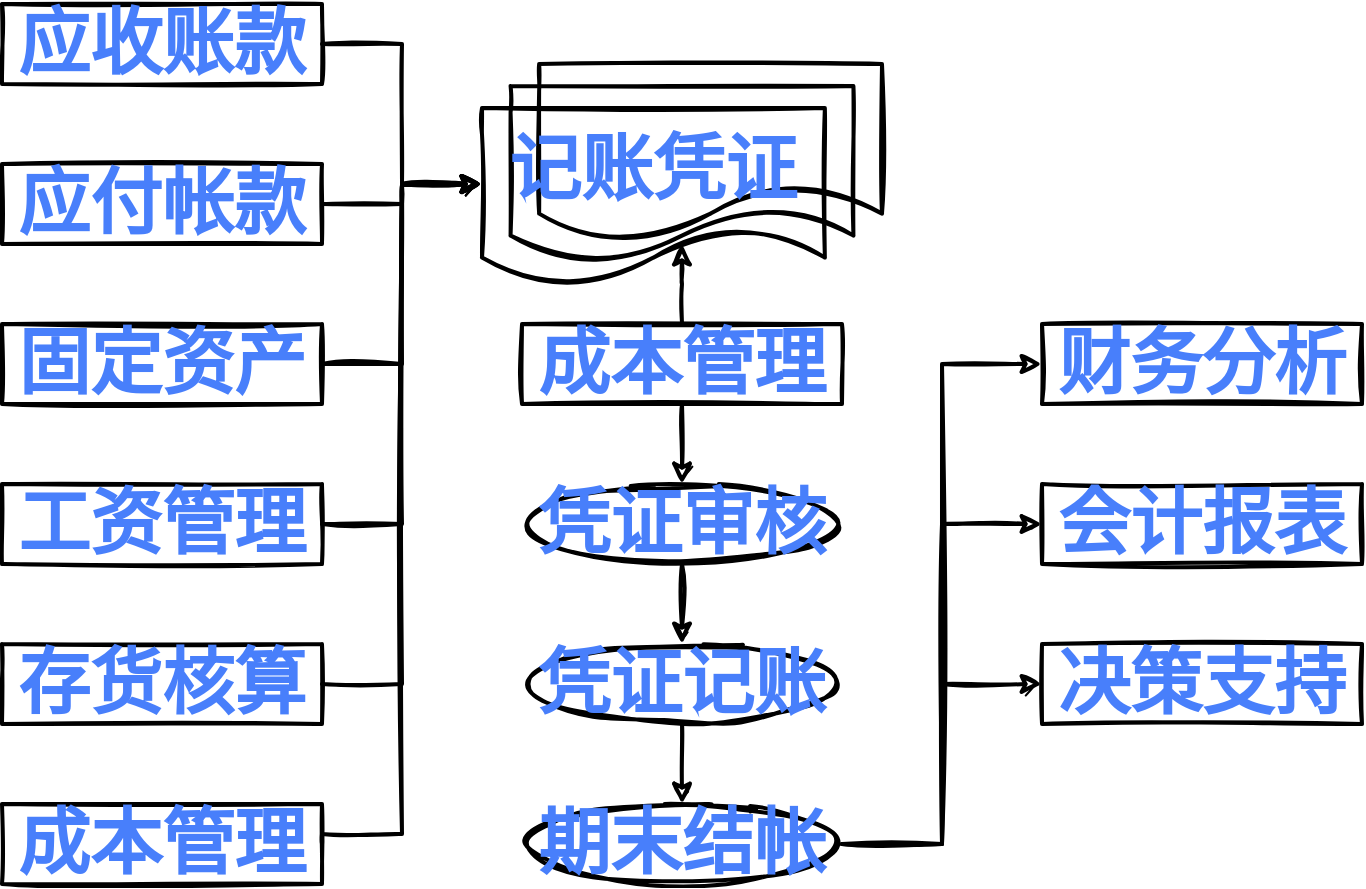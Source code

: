 <mxfile version="17.4.2" type="device"><diagram id="-zbOyiZ00xyS2qRLKsjW" name="Page-1"><mxGraphModel dx="1106" dy="997" grid="1" gridSize="10" guides="1" tooltips="1" connect="1" arrows="1" fold="1" page="1" pageScale="1" pageWidth="1600" pageHeight="900" math="0" shadow="0"><root><mxCell id="0"/><mxCell id="1" parent="0"/><mxCell id="dRLy_FbZTjYd8OrhLhhA-46" value="" style="group" vertex="1" connectable="0" parent="1"><mxGeometry x="240" y="120" width="680" height="440" as="geometry"/></mxCell><mxCell id="dRLy_FbZTjYd8OrhLhhA-5" value="" style="group" vertex="1" connectable="0" parent="dRLy_FbZTjYd8OrhLhhA-46"><mxGeometry x="240" y="30" width="200" height="110" as="geometry"/></mxCell><mxCell id="dRLy_FbZTjYd8OrhLhhA-1" value="" style="shape=document;whiteSpace=wrap;html=1;boundedLbl=1;sketch=1;strokeWidth=2;fillColor=none;" vertex="1" parent="dRLy_FbZTjYd8OrhLhhA-5"><mxGeometry x="28.571" width="171.429" height="88" as="geometry"/></mxCell><mxCell id="dRLy_FbZTjYd8OrhLhhA-3" value="" style="shape=document;whiteSpace=wrap;html=1;boundedLbl=1;sketch=1;strokeWidth=2;fillColor=none;" vertex="1" parent="dRLy_FbZTjYd8OrhLhhA-5"><mxGeometry x="14.286" y="11" width="171.429" height="88" as="geometry"/></mxCell><mxCell id="dRLy_FbZTjYd8OrhLhhA-2" value="&lt;font face=&quot;FZJingLeiS-R-GB&quot; style=&quot;font-size: 36px&quot; color=&quot;#487ffb&quot;&gt;&lt;b&gt;记账凭证&lt;/b&gt;&lt;/font&gt;" style="shape=document;whiteSpace=wrap;html=1;boundedLbl=1;sketch=1;strokeWidth=2;fillColor=none;" vertex="1" parent="dRLy_FbZTjYd8OrhLhhA-5"><mxGeometry y="22" width="171.429" height="88" as="geometry"/></mxCell><mxCell id="dRLy_FbZTjYd8OrhLhhA-24" style="edgeStyle=orthogonalEdgeStyle;rounded=0;sketch=1;orthogonalLoop=1;jettySize=auto;html=1;exitX=1;exitY=0.5;exitDx=0;exitDy=0;fontFamily=FZJingLeiS-R-GB;fontSize=36;fontColor=#487FFB;strokeWidth=2;" edge="1" parent="dRLy_FbZTjYd8OrhLhhA-46" source="dRLy_FbZTjYd8OrhLhhA-6"><mxGeometry relative="1" as="geometry"><mxPoint x="240" y="90" as="targetPoint"/><Array as="points"><mxPoint x="200" y="20"/><mxPoint x="200" y="90"/></Array></mxGeometry></mxCell><mxCell id="dRLy_FbZTjYd8OrhLhhA-6" value="应收账款" style="rounded=0;whiteSpace=wrap;html=1;sketch=1;fontFamily=FZJingLeiS-R-GB;fontSize=36;fontColor=#487FFB;strokeWidth=2;fillColor=none;fontStyle=1" vertex="1" parent="dRLy_FbZTjYd8OrhLhhA-46"><mxGeometry width="160" height="40" as="geometry"/></mxCell><mxCell id="dRLy_FbZTjYd8OrhLhhA-25" style="edgeStyle=orthogonalEdgeStyle;rounded=0;sketch=1;orthogonalLoop=1;jettySize=auto;html=1;exitX=1;exitY=0.5;exitDx=0;exitDy=0;fontFamily=FZJingLeiS-R-GB;fontSize=36;fontColor=#487FFB;strokeWidth=2;" edge="1" parent="dRLy_FbZTjYd8OrhLhhA-46" source="dRLy_FbZTjYd8OrhLhhA-7"><mxGeometry relative="1" as="geometry"><mxPoint x="240" y="90" as="targetPoint"/></mxGeometry></mxCell><mxCell id="dRLy_FbZTjYd8OrhLhhA-7" value="应付帐款" style="rounded=0;whiteSpace=wrap;html=1;sketch=1;fontFamily=FZJingLeiS-R-GB;fontSize=36;fontColor=#487FFB;strokeWidth=2;fillColor=none;fontStyle=1" vertex="1" parent="dRLy_FbZTjYd8OrhLhhA-46"><mxGeometry y="80" width="160" height="40" as="geometry"/></mxCell><mxCell id="dRLy_FbZTjYd8OrhLhhA-26" style="edgeStyle=orthogonalEdgeStyle;rounded=0;sketch=1;orthogonalLoop=1;jettySize=auto;html=1;exitX=1;exitY=0.5;exitDx=0;exitDy=0;fontFamily=FZJingLeiS-R-GB;fontSize=36;fontColor=#487FFB;strokeWidth=2;" edge="1" parent="dRLy_FbZTjYd8OrhLhhA-46" source="dRLy_FbZTjYd8OrhLhhA-8"><mxGeometry relative="1" as="geometry"><mxPoint x="240" y="90" as="targetPoint"/><Array as="points"><mxPoint x="200" y="180"/><mxPoint x="200" y="90"/></Array></mxGeometry></mxCell><mxCell id="dRLy_FbZTjYd8OrhLhhA-8" value="固定资产" style="rounded=0;whiteSpace=wrap;html=1;sketch=1;fontFamily=FZJingLeiS-R-GB;fontSize=36;fontColor=#487FFB;strokeWidth=2;fillColor=none;fontStyle=1" vertex="1" parent="dRLy_FbZTjYd8OrhLhhA-46"><mxGeometry y="160" width="160" height="40" as="geometry"/></mxCell><mxCell id="dRLy_FbZTjYd8OrhLhhA-27" style="edgeStyle=orthogonalEdgeStyle;rounded=0;sketch=1;orthogonalLoop=1;jettySize=auto;html=1;exitX=1;exitY=0.5;exitDx=0;exitDy=0;fontFamily=FZJingLeiS-R-GB;fontSize=36;fontColor=#487FFB;strokeWidth=2;" edge="1" parent="dRLy_FbZTjYd8OrhLhhA-46" source="dRLy_FbZTjYd8OrhLhhA-9"><mxGeometry relative="1" as="geometry"><mxPoint x="240" y="90" as="targetPoint"/><Array as="points"><mxPoint x="200" y="260"/><mxPoint x="200" y="90"/></Array></mxGeometry></mxCell><mxCell id="dRLy_FbZTjYd8OrhLhhA-9" value="工资管理" style="rounded=0;whiteSpace=wrap;html=1;sketch=1;fontFamily=FZJingLeiS-R-GB;fontSize=36;fontColor=#487FFB;strokeWidth=2;fillColor=none;fontStyle=1" vertex="1" parent="dRLy_FbZTjYd8OrhLhhA-46"><mxGeometry y="240" width="160" height="40" as="geometry"/></mxCell><mxCell id="dRLy_FbZTjYd8OrhLhhA-28" style="edgeStyle=orthogonalEdgeStyle;rounded=0;sketch=1;orthogonalLoop=1;jettySize=auto;html=1;exitX=1;exitY=0.5;exitDx=0;exitDy=0;fontFamily=FZJingLeiS-R-GB;fontSize=36;fontColor=#487FFB;strokeWidth=2;" edge="1" parent="dRLy_FbZTjYd8OrhLhhA-46" source="dRLy_FbZTjYd8OrhLhhA-10"><mxGeometry relative="1" as="geometry"><mxPoint x="240" y="90" as="targetPoint"/><Array as="points"><mxPoint x="200" y="340"/><mxPoint x="200" y="90"/></Array></mxGeometry></mxCell><mxCell id="dRLy_FbZTjYd8OrhLhhA-10" value="存货核算" style="rounded=0;whiteSpace=wrap;html=1;sketch=1;fontFamily=FZJingLeiS-R-GB;fontSize=36;fontColor=#487FFB;strokeWidth=2;fillColor=none;fontStyle=1" vertex="1" parent="dRLy_FbZTjYd8OrhLhhA-46"><mxGeometry y="320" width="160" height="40" as="geometry"/></mxCell><mxCell id="dRLy_FbZTjYd8OrhLhhA-29" style="edgeStyle=orthogonalEdgeStyle;rounded=0;sketch=1;orthogonalLoop=1;jettySize=auto;html=1;exitX=1;exitY=0.5;exitDx=0;exitDy=0;fontFamily=FZJingLeiS-R-GB;fontSize=36;fontColor=#487FFB;strokeWidth=2;" edge="1" parent="dRLy_FbZTjYd8OrhLhhA-46" source="dRLy_FbZTjYd8OrhLhhA-11"><mxGeometry relative="1" as="geometry"><mxPoint x="240" y="90" as="targetPoint"/><Array as="points"><mxPoint x="200" y="415"/><mxPoint x="200" y="90"/></Array></mxGeometry></mxCell><mxCell id="dRLy_FbZTjYd8OrhLhhA-11" value="&lt;span&gt;成本管理&lt;/span&gt;" style="rounded=0;whiteSpace=wrap;html=1;sketch=1;fontFamily=FZJingLeiS-R-GB;fontSize=36;fontColor=#487FFB;strokeWidth=2;fillColor=none;fontStyle=1" vertex="1" parent="dRLy_FbZTjYd8OrhLhhA-46"><mxGeometry y="400" width="160" height="40" as="geometry"/></mxCell><mxCell id="dRLy_FbZTjYd8OrhLhhA-39" style="edgeStyle=orthogonalEdgeStyle;rounded=0;sketch=1;orthogonalLoop=1;jettySize=auto;html=1;exitX=0.5;exitY=0;exitDx=0;exitDy=0;entryX=0.583;entryY=0.773;entryDx=0;entryDy=0;entryPerimeter=0;fontFamily=FZJingLeiS-R-GB;fontSize=36;fontColor=#487FFB;strokeWidth=2;" edge="1" parent="dRLy_FbZTjYd8OrhLhhA-46" source="dRLy_FbZTjYd8OrhLhhA-30" target="dRLy_FbZTjYd8OrhLhhA-2"><mxGeometry relative="1" as="geometry"/></mxCell><mxCell id="dRLy_FbZTjYd8OrhLhhA-30" value="&lt;span&gt;成本管理&lt;/span&gt;" style="rounded=0;whiteSpace=wrap;html=1;sketch=1;fontFamily=FZJingLeiS-R-GB;fontSize=36;fontColor=#487FFB;strokeWidth=2;fillColor=none;fontStyle=1" vertex="1" parent="dRLy_FbZTjYd8OrhLhhA-46"><mxGeometry x="260" y="160" width="160" height="40" as="geometry"/></mxCell><mxCell id="dRLy_FbZTjYd8OrhLhhA-32" value="凭证审核" style="ellipse;whiteSpace=wrap;html=1;fontSize=36;fontFamily=FZJingLeiS-R-GB;fillColor=none;fontColor=#487FFB;rounded=0;sketch=1;strokeWidth=2;fontStyle=1;" vertex="1" parent="dRLy_FbZTjYd8OrhLhhA-46"><mxGeometry x="260" y="240" width="160" height="40" as="geometry"/></mxCell><mxCell id="dRLy_FbZTjYd8OrhLhhA-40" style="edgeStyle=orthogonalEdgeStyle;rounded=0;sketch=1;orthogonalLoop=1;jettySize=auto;html=1;exitX=0.5;exitY=1;exitDx=0;exitDy=0;entryX=0.5;entryY=0;entryDx=0;entryDy=0;fontFamily=FZJingLeiS-R-GB;fontSize=36;fontColor=#487FFB;strokeWidth=2;" edge="1" parent="dRLy_FbZTjYd8OrhLhhA-46" source="dRLy_FbZTjYd8OrhLhhA-30" target="dRLy_FbZTjYd8OrhLhhA-32"><mxGeometry relative="1" as="geometry"/></mxCell><mxCell id="dRLy_FbZTjYd8OrhLhhA-34" value="凭证记账" style="ellipse;whiteSpace=wrap;html=1;fontSize=36;fontFamily=FZJingLeiS-R-GB;fillColor=none;fontColor=#487FFB;rounded=0;sketch=1;strokeWidth=2;fontStyle=1;" vertex="1" parent="dRLy_FbZTjYd8OrhLhhA-46"><mxGeometry x="260" y="320" width="160" height="40" as="geometry"/></mxCell><mxCell id="dRLy_FbZTjYd8OrhLhhA-41" style="edgeStyle=orthogonalEdgeStyle;rounded=0;sketch=1;orthogonalLoop=1;jettySize=auto;html=1;exitX=0.5;exitY=1;exitDx=0;exitDy=0;entryX=0.5;entryY=0;entryDx=0;entryDy=0;fontFamily=FZJingLeiS-R-GB;fontSize=36;fontColor=#487FFB;strokeWidth=2;" edge="1" parent="dRLy_FbZTjYd8OrhLhhA-46" source="dRLy_FbZTjYd8OrhLhhA-32" target="dRLy_FbZTjYd8OrhLhhA-34"><mxGeometry relative="1" as="geometry"/></mxCell><mxCell id="dRLy_FbZTjYd8OrhLhhA-35" value="期末结帐" style="ellipse;whiteSpace=wrap;html=1;fontSize=36;fontFamily=FZJingLeiS-R-GB;fillColor=none;fontColor=#487FFB;rounded=0;sketch=1;strokeWidth=2;fontStyle=1;" vertex="1" parent="dRLy_FbZTjYd8OrhLhhA-46"><mxGeometry x="260" y="400" width="160" height="40" as="geometry"/></mxCell><mxCell id="dRLy_FbZTjYd8OrhLhhA-42" style="edgeStyle=orthogonalEdgeStyle;rounded=0;sketch=1;orthogonalLoop=1;jettySize=auto;html=1;exitX=0.5;exitY=1;exitDx=0;exitDy=0;entryX=0.5;entryY=0;entryDx=0;entryDy=0;fontFamily=FZJingLeiS-R-GB;fontSize=36;fontColor=#487FFB;strokeWidth=2;" edge="1" parent="dRLy_FbZTjYd8OrhLhhA-46" source="dRLy_FbZTjYd8OrhLhhA-34" target="dRLy_FbZTjYd8OrhLhhA-35"><mxGeometry relative="1" as="geometry"/></mxCell><mxCell id="dRLy_FbZTjYd8OrhLhhA-36" value="财务分析" style="rounded=0;whiteSpace=wrap;html=1;sketch=1;fontFamily=FZJingLeiS-R-GB;fontSize=36;fontColor=#487FFB;strokeWidth=2;fillColor=none;fontStyle=1" vertex="1" parent="dRLy_FbZTjYd8OrhLhhA-46"><mxGeometry x="520" y="160" width="160" height="40" as="geometry"/></mxCell><mxCell id="dRLy_FbZTjYd8OrhLhhA-43" style="edgeStyle=orthogonalEdgeStyle;rounded=0;sketch=1;orthogonalLoop=1;jettySize=auto;html=1;exitX=1;exitY=0.5;exitDx=0;exitDy=0;entryX=0;entryY=0.5;entryDx=0;entryDy=0;fontFamily=FZJingLeiS-R-GB;fontSize=36;fontColor=#487FFB;strokeWidth=2;" edge="1" parent="dRLy_FbZTjYd8OrhLhhA-46" source="dRLy_FbZTjYd8OrhLhhA-35" target="dRLy_FbZTjYd8OrhLhhA-36"><mxGeometry relative="1" as="geometry"/></mxCell><mxCell id="dRLy_FbZTjYd8OrhLhhA-37" value="会计报表" style="rounded=0;whiteSpace=wrap;html=1;sketch=1;fontFamily=FZJingLeiS-R-GB;fontSize=36;fontColor=#487FFB;strokeWidth=2;fillColor=none;fontStyle=1" vertex="1" parent="dRLy_FbZTjYd8OrhLhhA-46"><mxGeometry x="520" y="240" width="160" height="40" as="geometry"/></mxCell><mxCell id="dRLy_FbZTjYd8OrhLhhA-44" style="edgeStyle=orthogonalEdgeStyle;rounded=0;sketch=1;orthogonalLoop=1;jettySize=auto;html=1;exitX=1;exitY=0.5;exitDx=0;exitDy=0;entryX=0;entryY=0.5;entryDx=0;entryDy=0;fontFamily=FZJingLeiS-R-GB;fontSize=36;fontColor=#487FFB;strokeWidth=2;" edge="1" parent="dRLy_FbZTjYd8OrhLhhA-46" source="dRLy_FbZTjYd8OrhLhhA-35" target="dRLy_FbZTjYd8OrhLhhA-37"><mxGeometry relative="1" as="geometry"/></mxCell><mxCell id="dRLy_FbZTjYd8OrhLhhA-38" value="决策支持" style="rounded=0;whiteSpace=wrap;html=1;sketch=1;fontFamily=FZJingLeiS-R-GB;fontSize=36;fontColor=#487FFB;strokeWidth=2;fillColor=none;fontStyle=1" vertex="1" parent="dRLy_FbZTjYd8OrhLhhA-46"><mxGeometry x="520" y="320" width="160" height="40" as="geometry"/></mxCell><mxCell id="dRLy_FbZTjYd8OrhLhhA-45" style="edgeStyle=orthogonalEdgeStyle;rounded=0;sketch=1;orthogonalLoop=1;jettySize=auto;html=1;exitX=1;exitY=0.5;exitDx=0;exitDy=0;entryX=0;entryY=0.5;entryDx=0;entryDy=0;fontFamily=FZJingLeiS-R-GB;fontSize=36;fontColor=#487FFB;strokeWidth=2;" edge="1" parent="dRLy_FbZTjYd8OrhLhhA-46" source="dRLy_FbZTjYd8OrhLhhA-35" target="dRLy_FbZTjYd8OrhLhhA-38"><mxGeometry relative="1" as="geometry"/></mxCell></root></mxGraphModel></diagram></mxfile>